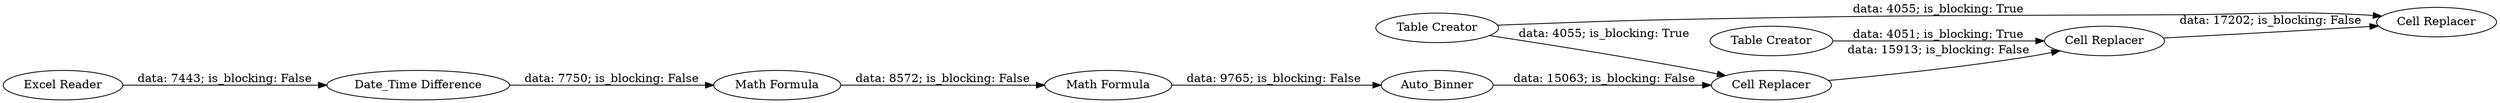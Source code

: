 digraph {
	"4235189498037491530_18" [label="Excel Reader"]
	"4235189498037491530_9" [label="Math Formula"]
	"4235189498037491530_10" [label="Math Formula"]
	"4235189498037491530_8" [label="Date_Time Difference"]
	"4235189498037491530_16" [label="Cell Replacer"]
	"4235189498037491530_13" [label=Auto_Binner]
	"4235189498037491530_17" [label="Cell Replacer"]
	"4235189498037491530_14" [label="Table Creator"]
	"4235189498037491530_12" [label="Table Creator"]
	"4235189498037491530_15" [label="Cell Replacer"]
	"4235189498037491530_9" -> "4235189498037491530_10" [label="data: 8572; is_blocking: False"]
	"4235189498037491530_10" -> "4235189498037491530_13" [label="data: 9765; is_blocking: False"]
	"4235189498037491530_12" -> "4235189498037491530_16" [label="data: 4051; is_blocking: True"]
	"4235189498037491530_14" -> "4235189498037491530_15" [label="data: 4055; is_blocking: True"]
	"4235189498037491530_15" -> "4235189498037491530_16" [label="data: 15913; is_blocking: False"]
	"4235189498037491530_16" -> "4235189498037491530_17" [label="data: 17202; is_blocking: False"]
	"4235189498037491530_8" -> "4235189498037491530_9" [label="data: 7750; is_blocking: False"]
	"4235189498037491530_18" -> "4235189498037491530_8" [label="data: 7443; is_blocking: False"]
	"4235189498037491530_14" -> "4235189498037491530_17" [label="data: 4055; is_blocking: True"]
	"4235189498037491530_13" -> "4235189498037491530_15" [label="data: 15063; is_blocking: False"]
	rankdir=LR
}

